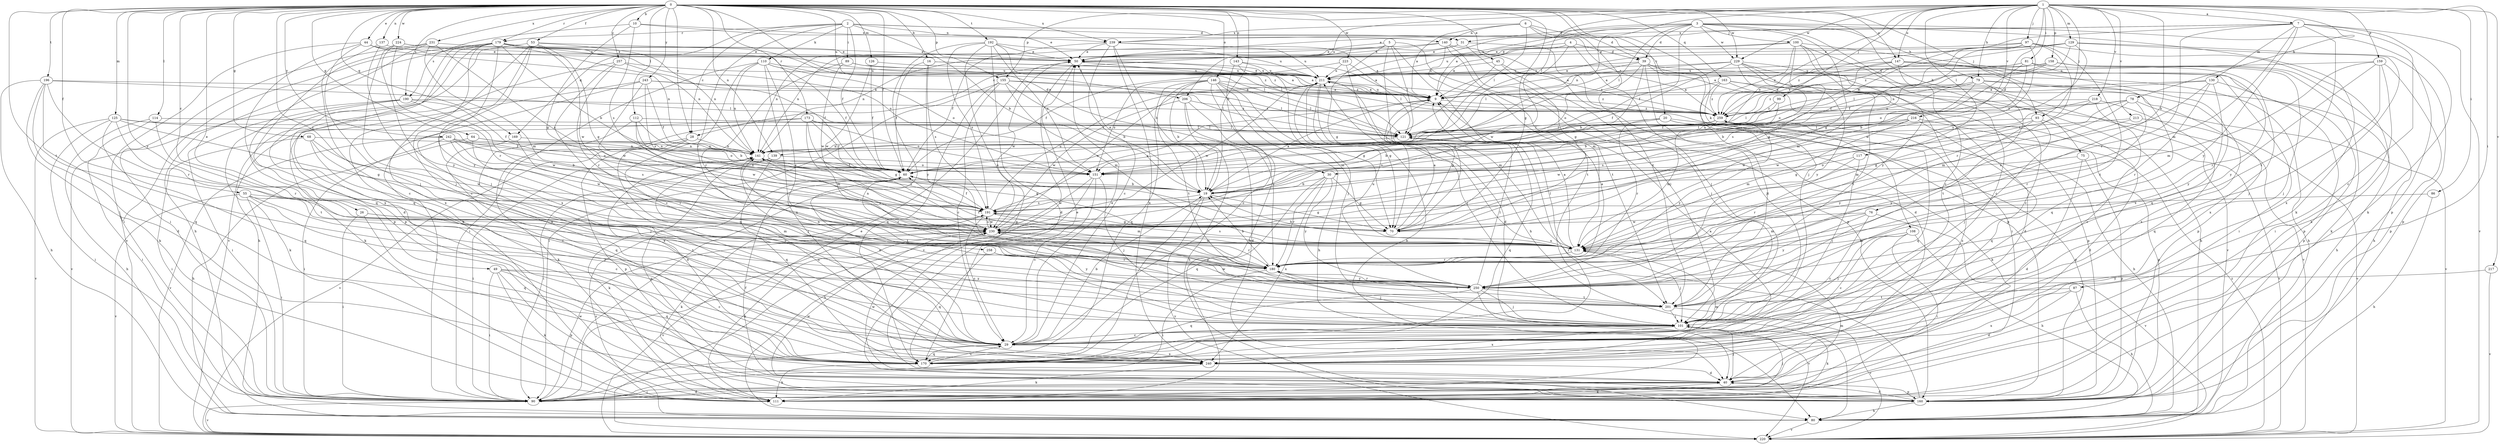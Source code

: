 strict digraph  {
0;
1;
2;
3;
4;
5;
6;
7;
9;
10;
16;
19;
20;
26;
28;
29;
30;
31;
39;
40;
44;
45;
49;
50;
53;
55;
60;
64;
68;
70;
75;
76;
78;
79;
80;
81;
86;
87;
89;
90;
93;
97;
99;
100;
101;
108;
110;
111;
112;
114;
117;
121;
125;
126;
129;
130;
131;
137;
139;
140;
141;
143;
146;
147;
151;
155;
158;
159;
160;
163;
169;
170;
173;
179;
180;
190;
191;
192;
196;
201;
206;
211;
213;
216;
217;
218;
220;
223;
224;
229;
230;
231;
239;
240;
242;
243;
250;
257;
258;
259;
0 -> 10  [label=b];
0 -> 16  [label=b];
0 -> 19  [label=b];
0 -> 20  [label=c];
0 -> 26  [label=c];
0 -> 28  [label=c];
0 -> 30  [label=d];
0 -> 44  [label=e];
0 -> 45  [label=e];
0 -> 49  [label=e];
0 -> 53  [label=f];
0 -> 55  [label=f];
0 -> 60  [label=f];
0 -> 64  [label=g];
0 -> 68  [label=g];
0 -> 70  [label=g];
0 -> 75  [label=h];
0 -> 93  [label=j];
0 -> 108  [label=k];
0 -> 112  [label=l];
0 -> 114  [label=l];
0 -> 125  [label=m];
0 -> 126  [label=m];
0 -> 137  [label=n];
0 -> 139  [label=n];
0 -> 143  [label=o];
0 -> 146  [label=o];
0 -> 147  [label=o];
0 -> 155  [label=p];
0 -> 163  [label=q];
0 -> 169  [label=q];
0 -> 173  [label=r];
0 -> 179  [label=r];
0 -> 190  [label=s];
0 -> 192  [label=t];
0 -> 196  [label=t];
0 -> 201  [label=t];
0 -> 206  [label=u];
0 -> 223  [label=w];
0 -> 224  [label=w];
0 -> 229  [label=w];
0 -> 231  [label=x];
0 -> 239  [label=x];
0 -> 242  [label=y];
0 -> 243  [label=y];
0 -> 250  [label=y];
0 -> 257  [label=z];
0 -> 258  [label=z];
1 -> 7  [label=a];
1 -> 30  [label=d];
1 -> 76  [label=h];
1 -> 78  [label=h];
1 -> 79  [label=h];
1 -> 81  [label=i];
1 -> 86  [label=i];
1 -> 87  [label=i];
1 -> 93  [label=j];
1 -> 97  [label=j];
1 -> 99  [label=j];
1 -> 117  [label=l];
1 -> 121  [label=l];
1 -> 129  [label=m];
1 -> 139  [label=n];
1 -> 147  [label=o];
1 -> 151  [label=o];
1 -> 155  [label=p];
1 -> 158  [label=p];
1 -> 159  [label=p];
1 -> 206  [label=u];
1 -> 213  [label=v];
1 -> 216  [label=v];
1 -> 217  [label=v];
1 -> 218  [label=v];
1 -> 229  [label=w];
2 -> 19  [label=b];
2 -> 28  [label=c];
2 -> 31  [label=d];
2 -> 60  [label=f];
2 -> 89  [label=i];
2 -> 110  [label=k];
2 -> 140  [label=n];
2 -> 169  [label=q];
2 -> 179  [label=r];
2 -> 180  [label=r];
2 -> 259  [label=z];
3 -> 9  [label=a];
3 -> 28  [label=c];
3 -> 29  [label=c];
3 -> 31  [label=d];
3 -> 39  [label=d];
3 -> 60  [label=f];
3 -> 70  [label=g];
3 -> 79  [label=h];
3 -> 100  [label=j];
3 -> 111  [label=k];
3 -> 121  [label=l];
3 -> 160  [label=p];
3 -> 211  [label=u];
3 -> 229  [label=w];
4 -> 9  [label=a];
4 -> 39  [label=d];
4 -> 50  [label=e];
4 -> 101  [label=j];
4 -> 230  [label=w];
5 -> 50  [label=e];
5 -> 60  [label=f];
5 -> 70  [label=g];
5 -> 80  [label=h];
5 -> 121  [label=l];
5 -> 160  [label=p];
5 -> 201  [label=t];
6 -> 9  [label=a];
6 -> 39  [label=d];
6 -> 101  [label=j];
6 -> 121  [label=l];
6 -> 140  [label=n];
6 -> 201  [label=t];
6 -> 239  [label=x];
7 -> 29  [label=c];
7 -> 50  [label=e];
7 -> 111  [label=k];
7 -> 130  [label=m];
7 -> 131  [label=m];
7 -> 141  [label=n];
7 -> 180  [label=r];
7 -> 201  [label=t];
7 -> 220  [label=v];
7 -> 239  [label=x];
7 -> 250  [label=y];
9 -> 70  [label=g];
9 -> 211  [label=u];
9 -> 259  [label=z];
10 -> 50  [label=e];
10 -> 70  [label=g];
10 -> 190  [label=s];
10 -> 191  [label=s];
10 -> 239  [label=x];
16 -> 9  [label=a];
16 -> 60  [label=f];
16 -> 191  [label=s];
16 -> 211  [label=u];
16 -> 250  [label=y];
19 -> 9  [label=a];
19 -> 50  [label=e];
19 -> 70  [label=g];
19 -> 90  [label=i];
19 -> 191  [label=s];
19 -> 220  [label=v];
20 -> 19  [label=b];
20 -> 80  [label=h];
20 -> 111  [label=k];
20 -> 121  [label=l];
20 -> 160  [label=p];
20 -> 180  [label=r];
26 -> 70  [label=g];
26 -> 90  [label=i];
26 -> 131  [label=m];
26 -> 170  [label=q];
28 -> 29  [label=c];
28 -> 141  [label=n];
28 -> 160  [label=p];
28 -> 220  [label=v];
29 -> 19  [label=b];
29 -> 50  [label=e];
29 -> 90  [label=i];
29 -> 141  [label=n];
29 -> 170  [label=q];
29 -> 240  [label=x];
30 -> 19  [label=b];
30 -> 70  [label=g];
30 -> 170  [label=q];
30 -> 180  [label=r];
30 -> 240  [label=x];
30 -> 250  [label=y];
31 -> 50  [label=e];
31 -> 70  [label=g];
31 -> 141  [label=n];
31 -> 160  [label=p];
39 -> 19  [label=b];
39 -> 80  [label=h];
39 -> 90  [label=i];
39 -> 101  [label=j];
39 -> 121  [label=l];
39 -> 151  [label=o];
39 -> 211  [label=u];
39 -> 220  [label=v];
40 -> 90  [label=i];
40 -> 101  [label=j];
40 -> 111  [label=k];
40 -> 160  [label=p];
40 -> 230  [label=w];
44 -> 50  [label=e];
44 -> 90  [label=i];
44 -> 101  [label=j];
44 -> 121  [label=l];
44 -> 141  [label=n];
44 -> 240  [label=x];
45 -> 70  [label=g];
45 -> 101  [label=j];
45 -> 211  [label=u];
45 -> 259  [label=z];
49 -> 29  [label=c];
49 -> 90  [label=i];
49 -> 111  [label=k];
49 -> 160  [label=p];
49 -> 170  [label=q];
49 -> 250  [label=y];
50 -> 211  [label=u];
50 -> 220  [label=v];
50 -> 230  [label=w];
50 -> 259  [label=z];
53 -> 29  [label=c];
53 -> 50  [label=e];
53 -> 70  [label=g];
53 -> 111  [label=k];
53 -> 141  [label=n];
53 -> 220  [label=v];
53 -> 230  [label=w];
53 -> 240  [label=x];
55 -> 29  [label=c];
55 -> 90  [label=i];
55 -> 101  [label=j];
55 -> 191  [label=s];
55 -> 201  [label=t];
55 -> 220  [label=v];
60 -> 19  [label=b];
60 -> 111  [label=k];
60 -> 180  [label=r];
60 -> 201  [label=t];
64 -> 80  [label=h];
64 -> 141  [label=n];
64 -> 151  [label=o];
64 -> 180  [label=r];
68 -> 29  [label=c];
68 -> 90  [label=i];
68 -> 101  [label=j];
68 -> 141  [label=n];
68 -> 230  [label=w];
70 -> 9  [label=a];
75 -> 40  [label=d];
75 -> 151  [label=o];
75 -> 160  [label=p];
76 -> 29  [label=c];
76 -> 131  [label=m];
76 -> 220  [label=v];
76 -> 230  [label=w];
76 -> 250  [label=y];
78 -> 70  [label=g];
78 -> 141  [label=n];
78 -> 180  [label=r];
78 -> 220  [label=v];
78 -> 230  [label=w];
78 -> 259  [label=z];
79 -> 9  [label=a];
79 -> 19  [label=b];
79 -> 60  [label=f];
79 -> 80  [label=h];
79 -> 201  [label=t];
79 -> 240  [label=x];
80 -> 191  [label=s];
80 -> 220  [label=v];
81 -> 9  [label=a];
81 -> 19  [label=b];
81 -> 151  [label=o];
81 -> 180  [label=r];
81 -> 211  [label=u];
81 -> 240  [label=x];
86 -> 80  [label=h];
86 -> 191  [label=s];
87 -> 40  [label=d];
87 -> 80  [label=h];
87 -> 201  [label=t];
87 -> 240  [label=x];
89 -> 9  [label=a];
89 -> 180  [label=r];
89 -> 211  [label=u];
89 -> 230  [label=w];
90 -> 40  [label=d];
90 -> 50  [label=e];
90 -> 101  [label=j];
90 -> 131  [label=m];
90 -> 220  [label=v];
90 -> 230  [label=w];
93 -> 40  [label=d];
93 -> 70  [label=g];
93 -> 101  [label=j];
93 -> 121  [label=l];
93 -> 250  [label=y];
97 -> 50  [label=e];
97 -> 60  [label=f];
97 -> 111  [label=k];
97 -> 151  [label=o];
97 -> 180  [label=r];
97 -> 201  [label=t];
97 -> 230  [label=w];
97 -> 259  [label=z];
99 -> 19  [label=b];
99 -> 121  [label=l];
99 -> 259  [label=z];
100 -> 29  [label=c];
100 -> 50  [label=e];
100 -> 70  [label=g];
100 -> 131  [label=m];
100 -> 170  [label=q];
100 -> 211  [label=u];
100 -> 250  [label=y];
100 -> 259  [label=z];
101 -> 29  [label=c];
101 -> 111  [label=k];
101 -> 240  [label=x];
108 -> 29  [label=c];
108 -> 80  [label=h];
108 -> 90  [label=i];
108 -> 101  [label=j];
108 -> 131  [label=m];
110 -> 29  [label=c];
110 -> 60  [label=f];
110 -> 90  [label=i];
110 -> 141  [label=n];
110 -> 151  [label=o];
110 -> 180  [label=r];
110 -> 211  [label=u];
110 -> 240  [label=x];
112 -> 19  [label=b];
112 -> 121  [label=l];
112 -> 191  [label=s];
112 -> 230  [label=w];
112 -> 240  [label=x];
114 -> 80  [label=h];
114 -> 90  [label=i];
114 -> 121  [label=l];
114 -> 180  [label=r];
117 -> 101  [label=j];
117 -> 151  [label=o];
117 -> 180  [label=r];
121 -> 141  [label=n];
121 -> 170  [label=q];
125 -> 60  [label=f];
125 -> 70  [label=g];
125 -> 90  [label=i];
125 -> 121  [label=l];
125 -> 170  [label=q];
125 -> 201  [label=t];
125 -> 220  [label=v];
126 -> 60  [label=f];
126 -> 211  [label=u];
126 -> 230  [label=w];
129 -> 9  [label=a];
129 -> 50  [label=e];
129 -> 141  [label=n];
129 -> 160  [label=p];
129 -> 191  [label=s];
129 -> 240  [label=x];
129 -> 259  [label=z];
130 -> 9  [label=a];
130 -> 131  [label=m];
130 -> 160  [label=p];
130 -> 180  [label=r];
130 -> 250  [label=y];
130 -> 259  [label=z];
131 -> 9  [label=a];
131 -> 19  [label=b];
131 -> 60  [label=f];
131 -> 101  [label=j];
131 -> 121  [label=l];
131 -> 180  [label=r];
131 -> 191  [label=s];
137 -> 29  [label=c];
137 -> 50  [label=e];
137 -> 101  [label=j];
139 -> 90  [label=i];
139 -> 151  [label=o];
139 -> 160  [label=p];
139 -> 170  [label=q];
140 -> 40  [label=d];
140 -> 50  [label=e];
140 -> 101  [label=j];
140 -> 131  [label=m];
140 -> 141  [label=n];
140 -> 201  [label=t];
141 -> 60  [label=f];
141 -> 70  [label=g];
141 -> 90  [label=i];
141 -> 151  [label=o];
141 -> 191  [label=s];
143 -> 9  [label=a];
143 -> 29  [label=c];
143 -> 101  [label=j];
143 -> 211  [label=u];
146 -> 9  [label=a];
146 -> 19  [label=b];
146 -> 70  [label=g];
146 -> 80  [label=h];
146 -> 111  [label=k];
146 -> 121  [label=l];
146 -> 131  [label=m];
146 -> 151  [label=o];
146 -> 170  [label=q];
146 -> 201  [label=t];
147 -> 29  [label=c];
147 -> 90  [label=i];
147 -> 151  [label=o];
147 -> 160  [label=p];
147 -> 170  [label=q];
147 -> 211  [label=u];
147 -> 259  [label=z];
151 -> 29  [label=c];
151 -> 80  [label=h];
151 -> 101  [label=j];
151 -> 230  [label=w];
155 -> 9  [label=a];
155 -> 19  [label=b];
155 -> 29  [label=c];
155 -> 90  [label=i];
155 -> 121  [label=l];
155 -> 131  [label=m];
155 -> 170  [label=q];
158 -> 9  [label=a];
158 -> 80  [label=h];
158 -> 101  [label=j];
158 -> 111  [label=k];
158 -> 121  [label=l];
158 -> 211  [label=u];
158 -> 259  [label=z];
159 -> 90  [label=i];
159 -> 101  [label=j];
159 -> 131  [label=m];
159 -> 160  [label=p];
159 -> 211  [label=u];
159 -> 250  [label=y];
160 -> 40  [label=d];
160 -> 60  [label=f];
160 -> 80  [label=h];
160 -> 211  [label=u];
160 -> 230  [label=w];
163 -> 9  [label=a];
163 -> 40  [label=d];
163 -> 160  [label=p];
163 -> 201  [label=t];
163 -> 220  [label=v];
163 -> 259  [label=z];
169 -> 101  [label=j];
169 -> 141  [label=n];
169 -> 170  [label=q];
170 -> 9  [label=a];
170 -> 29  [label=c];
170 -> 50  [label=e];
170 -> 111  [label=k];
170 -> 121  [label=l];
170 -> 141  [label=n];
173 -> 60  [label=f];
173 -> 70  [label=g];
173 -> 90  [label=i];
173 -> 111  [label=k];
173 -> 121  [label=l];
173 -> 131  [label=m];
173 -> 151  [label=o];
179 -> 19  [label=b];
179 -> 40  [label=d];
179 -> 50  [label=e];
179 -> 80  [label=h];
179 -> 121  [label=l];
179 -> 141  [label=n];
179 -> 151  [label=o];
179 -> 160  [label=p];
179 -> 170  [label=q];
179 -> 220  [label=v];
179 -> 240  [label=x];
179 -> 250  [label=y];
180 -> 9  [label=a];
180 -> 19  [label=b];
180 -> 90  [label=i];
180 -> 101  [label=j];
180 -> 201  [label=t];
180 -> 250  [label=y];
190 -> 60  [label=f];
190 -> 90  [label=i];
190 -> 111  [label=k];
190 -> 220  [label=v];
190 -> 230  [label=w];
190 -> 259  [label=z];
191 -> 9  [label=a];
191 -> 29  [label=c];
191 -> 60  [label=f];
191 -> 70  [label=g];
191 -> 111  [label=k];
191 -> 131  [label=m];
191 -> 211  [label=u];
191 -> 230  [label=w];
192 -> 40  [label=d];
192 -> 50  [label=e];
192 -> 90  [label=i];
192 -> 151  [label=o];
192 -> 160  [label=p];
192 -> 191  [label=s];
192 -> 211  [label=u];
192 -> 259  [label=z];
196 -> 9  [label=a];
196 -> 40  [label=d];
196 -> 80  [label=h];
196 -> 111  [label=k];
196 -> 121  [label=l];
196 -> 170  [label=q];
196 -> 180  [label=r];
201 -> 101  [label=j];
201 -> 220  [label=v];
201 -> 230  [label=w];
206 -> 40  [label=d];
206 -> 80  [label=h];
206 -> 180  [label=r];
206 -> 230  [label=w];
206 -> 259  [label=z];
211 -> 9  [label=a];
211 -> 50  [label=e];
211 -> 70  [label=g];
211 -> 101  [label=j];
211 -> 111  [label=k];
211 -> 131  [label=m];
211 -> 230  [label=w];
211 -> 259  [label=z];
213 -> 121  [label=l];
213 -> 220  [label=v];
213 -> 250  [label=y];
216 -> 121  [label=l];
216 -> 131  [label=m];
216 -> 160  [label=p];
216 -> 170  [label=q];
216 -> 191  [label=s];
216 -> 230  [label=w];
217 -> 220  [label=v];
217 -> 250  [label=y];
218 -> 29  [label=c];
218 -> 131  [label=m];
218 -> 170  [label=q];
218 -> 230  [label=w];
218 -> 259  [label=z];
220 -> 259  [label=z];
223 -> 40  [label=d];
223 -> 60  [label=f];
223 -> 121  [label=l];
223 -> 211  [label=u];
224 -> 50  [label=e];
224 -> 101  [label=j];
224 -> 180  [label=r];
224 -> 250  [label=y];
224 -> 259  [label=z];
229 -> 9  [label=a];
229 -> 60  [label=f];
229 -> 80  [label=h];
229 -> 160  [label=p];
229 -> 191  [label=s];
229 -> 201  [label=t];
229 -> 211  [label=u];
229 -> 250  [label=y];
230 -> 111  [label=k];
230 -> 131  [label=m];
230 -> 141  [label=n];
230 -> 180  [label=r];
230 -> 191  [label=s];
230 -> 211  [label=u];
230 -> 220  [label=v];
230 -> 250  [label=y];
231 -> 50  [label=e];
231 -> 90  [label=i];
231 -> 131  [label=m];
231 -> 160  [label=p];
231 -> 170  [label=q];
231 -> 191  [label=s];
239 -> 9  [label=a];
239 -> 19  [label=b];
239 -> 29  [label=c];
239 -> 50  [label=e];
239 -> 141  [label=n];
239 -> 211  [label=u];
239 -> 240  [label=x];
240 -> 40  [label=d];
240 -> 111  [label=k];
240 -> 131  [label=m];
240 -> 141  [label=n];
240 -> 259  [label=z];
242 -> 19  [label=b];
242 -> 90  [label=i];
242 -> 141  [label=n];
242 -> 151  [label=o];
242 -> 191  [label=s];
242 -> 220  [label=v];
242 -> 230  [label=w];
243 -> 9  [label=a];
243 -> 60  [label=f];
243 -> 111  [label=k];
243 -> 121  [label=l];
243 -> 191  [label=s];
243 -> 230  [label=w];
243 -> 240  [label=x];
250 -> 101  [label=j];
250 -> 121  [label=l];
250 -> 141  [label=n];
250 -> 170  [label=q];
250 -> 180  [label=r];
250 -> 201  [label=t];
250 -> 211  [label=u];
250 -> 220  [label=v];
257 -> 29  [label=c];
257 -> 60  [label=f];
257 -> 80  [label=h];
257 -> 180  [label=r];
257 -> 211  [label=u];
258 -> 170  [label=q];
258 -> 180  [label=r];
258 -> 250  [label=y];
259 -> 121  [label=l];
259 -> 131  [label=m];
259 -> 170  [label=q];
259 -> 191  [label=s];
259 -> 220  [label=v];
259 -> 250  [label=y];
}
